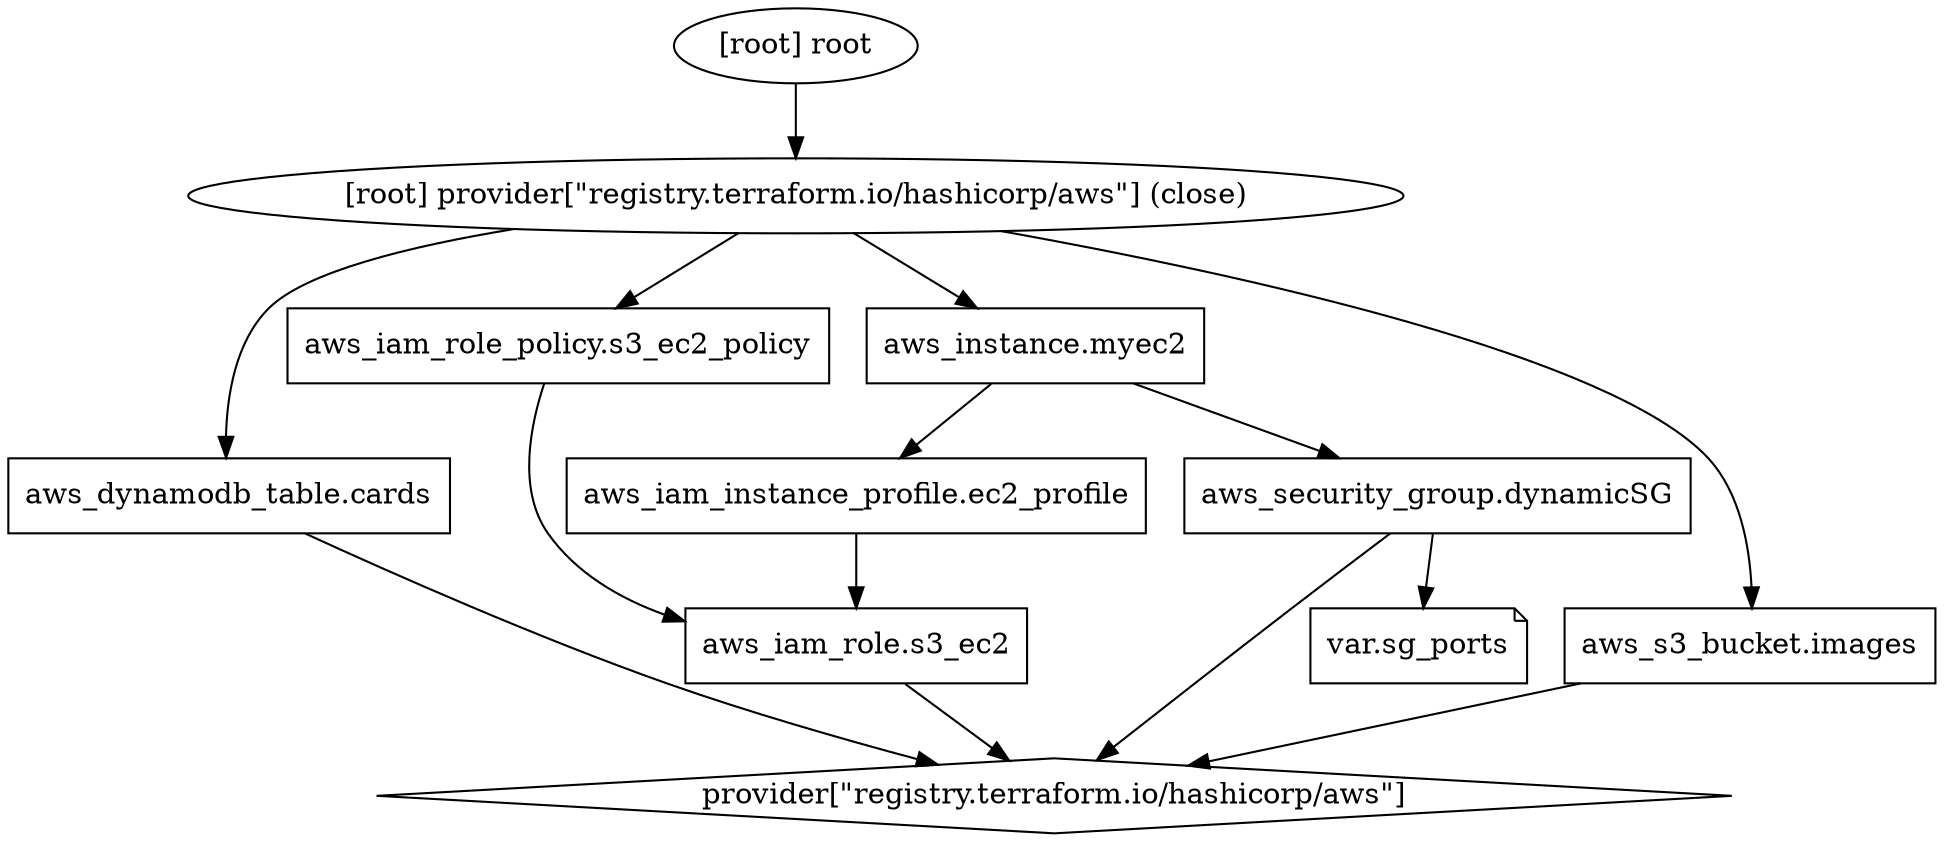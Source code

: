 digraph {
	compound = "true"
	newrank = "true"
	subgraph "root" {
		"[root] aws_dynamodb_table.cards (expand)" [label = "aws_dynamodb_table.cards", shape = "box"]
		"[root] aws_iam_instance_profile.ec2_profile (expand)" [label = "aws_iam_instance_profile.ec2_profile", shape = "box"]
		"[root] aws_iam_role.s3_ec2 (expand)" [label = "aws_iam_role.s3_ec2", shape = "box"]
		"[root] aws_iam_role_policy.s3_ec2_policy (expand)" [label = "aws_iam_role_policy.s3_ec2_policy", shape = "box"]
		"[root] aws_instance.myec2 (expand)" [label = "aws_instance.myec2", shape = "box"]
		"[root] aws_s3_bucket.images (expand)" [label = "aws_s3_bucket.images", shape = "box"]
		"[root] aws_security_group.dynamicSG (expand)" [label = "aws_security_group.dynamicSG", shape = "box"]
		"[root] provider[\"registry.terraform.io/hashicorp/aws\"]" [label = "provider[\"registry.terraform.io/hashicorp/aws\"]", shape = "diamond"]
		"[root] var.sg_ports" [label = "var.sg_ports", shape = "note"]
		"[root] aws_dynamodb_table.cards (expand)" -> "[root] provider[\"registry.terraform.io/hashicorp/aws\"]"
		"[root] aws_iam_instance_profile.ec2_profile (expand)" -> "[root] aws_iam_role.s3_ec2 (expand)"
		"[root] aws_iam_role.s3_ec2 (expand)" -> "[root] provider[\"registry.terraform.io/hashicorp/aws\"]"
		"[root] aws_iam_role_policy.s3_ec2_policy (expand)" -> "[root] aws_iam_role.s3_ec2 (expand)"
		"[root] aws_instance.myec2 (expand)" -> "[root] aws_iam_instance_profile.ec2_profile (expand)"
		"[root] aws_instance.myec2 (expand)" -> "[root] aws_security_group.dynamicSG (expand)"
		"[root] aws_s3_bucket.images (expand)" -> "[root] provider[\"registry.terraform.io/hashicorp/aws\"]"
		"[root] aws_security_group.dynamicSG (expand)" -> "[root] provider[\"registry.terraform.io/hashicorp/aws\"]"
		"[root] aws_security_group.dynamicSG (expand)" -> "[root] var.sg_ports"
		"[root] provider[\"registry.terraform.io/hashicorp/aws\"] (close)" -> "[root] aws_dynamodb_table.cards (expand)"
		"[root] provider[\"registry.terraform.io/hashicorp/aws\"] (close)" -> "[root] aws_iam_role_policy.s3_ec2_policy (expand)"
		"[root] provider[\"registry.terraform.io/hashicorp/aws\"] (close)" -> "[root] aws_instance.myec2 (expand)"
		"[root] provider[\"registry.terraform.io/hashicorp/aws\"] (close)" -> "[root] aws_s3_bucket.images (expand)"
		"[root] root" -> "[root] provider[\"registry.terraform.io/hashicorp/aws\"] (close)"
	}
}

